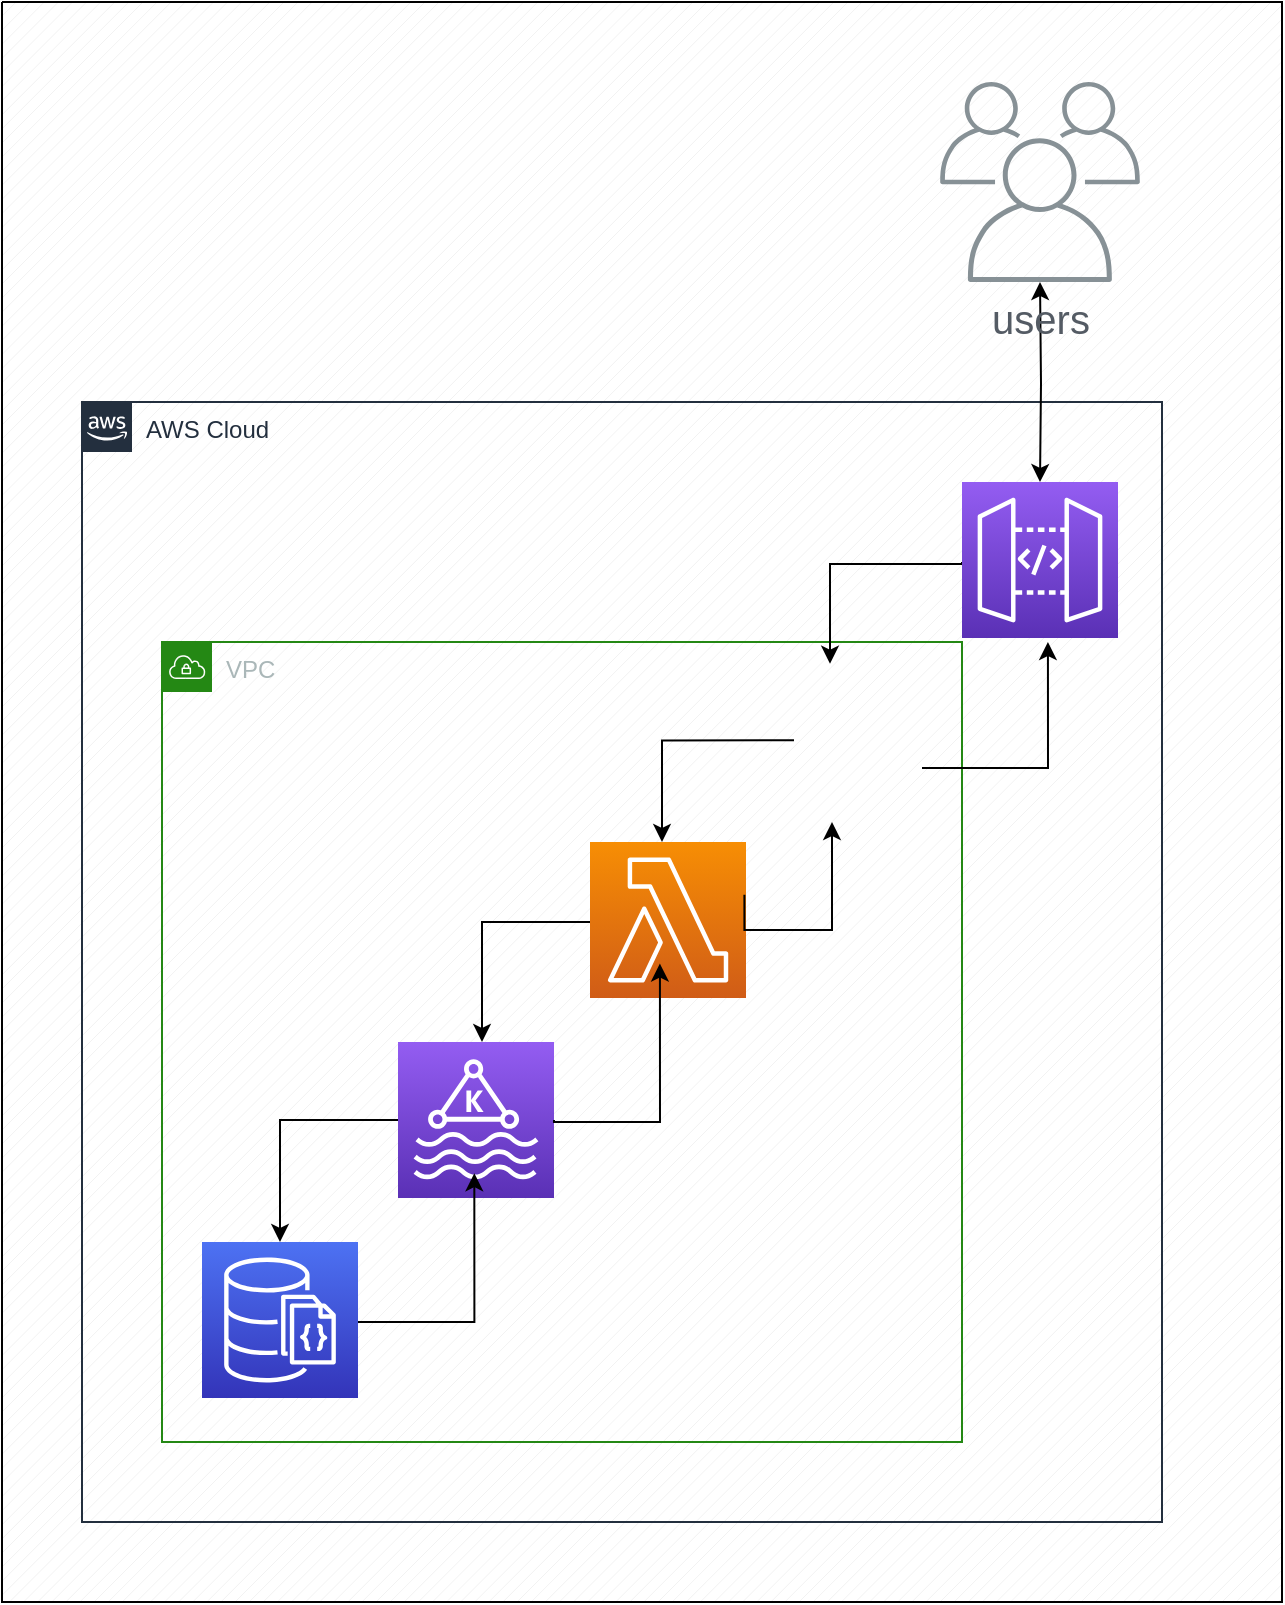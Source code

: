 <mxfile version="20.5.3" type="github">
  <diagram id="2eSIhio7ax-TwMTem3YI" name="Página-1">
    <mxGraphModel dx="830" dy="1704" grid="1" gridSize="10" guides="1" tooltips="1" connect="1" arrows="1" fold="1" page="1" pageScale="1" pageWidth="827" pageHeight="1169" math="0" shadow="0">
      <root>
        <mxCell id="0" />
        <mxCell id="1" parent="0" />
        <mxCell id="80YEqTwlPCmAUWT3thk7-24" value="" style="verticalLabelPosition=bottom;verticalAlign=top;html=1;shape=mxgraph.basic.patternFillRect;fillStyle=diag;step=5;fillStrokeWidth=0.2;fillStrokeColor=#dddddd;strokeColor=default;strokeWidth=1;fillColor=none;" parent="1" vertex="1">
          <mxGeometry x="120" y="-200" width="640" height="800" as="geometry" />
        </mxCell>
        <mxCell id="80YEqTwlPCmAUWT3thk7-1" value="AWS Cloud" style="points=[[0,0],[0.25,0],[0.5,0],[0.75,0],[1,0],[1,0.25],[1,0.5],[1,0.75],[1,1],[0.75,1],[0.5,1],[0.25,1],[0,1],[0,0.75],[0,0.5],[0,0.25]];outlineConnect=0;gradientColor=none;html=1;whiteSpace=wrap;fontSize=12;fontStyle=0;container=1;pointerEvents=0;collapsible=0;recursiveResize=0;shape=mxgraph.aws4.group;grIcon=mxgraph.aws4.group_aws_cloud_alt;strokeColor=#232F3E;fillColor=none;verticalAlign=top;align=left;spacingLeft=30;fontColor=#232F3E;dashed=0;" parent="1" vertex="1">
          <mxGeometry x="160" width="540" height="560" as="geometry" />
        </mxCell>
        <mxCell id="80YEqTwlPCmAUWT3thk7-2" value="VPC" style="points=[[0,0],[0.25,0],[0.5,0],[0.75,0],[1,0],[1,0.25],[1,0.5],[1,0.75],[1,1],[0.75,1],[0.5,1],[0.25,1],[0,1],[0,0.75],[0,0.5],[0,0.25]];outlineConnect=0;gradientColor=none;html=1;whiteSpace=wrap;fontSize=12;fontStyle=0;container=1;pointerEvents=0;collapsible=0;recursiveResize=0;shape=mxgraph.aws4.group;grIcon=mxgraph.aws4.group_vpc;strokeColor=#248814;fillColor=none;verticalAlign=top;align=left;spacingLeft=30;fontColor=#AAB7B8;dashed=0;" parent="80YEqTwlPCmAUWT3thk7-1" vertex="1">
          <mxGeometry x="40" y="120" width="400" height="400" as="geometry" />
        </mxCell>
        <mxCell id="XSrsZYL11jbBIu84cVBc-6" style="edgeStyle=orthogonalEdgeStyle;rounded=0;orthogonalLoop=1;jettySize=auto;html=1;entryX=0.575;entryY=0.347;entryDx=0;entryDy=0;entryPerimeter=0;fontSize=20;startArrow=none;startFill=0;endArrow=classic;endFill=1;exitX=0;exitY=0.5;exitDx=0;exitDy=0;exitPerimeter=0;" edge="1" parent="80YEqTwlPCmAUWT3thk7-2">
          <mxGeometry relative="1" as="geometry">
            <mxPoint x="226" y="149.16" as="sourcePoint" />
            <mxPoint x="160" y="200" as="targetPoint" />
            <Array as="points">
              <mxPoint x="226" y="140" />
              <mxPoint x="160" y="140" />
            </Array>
          </mxGeometry>
        </mxCell>
        <mxCell id="XSrsZYL11jbBIu84cVBc-5" style="edgeStyle=orthogonalEdgeStyle;rounded=0;orthogonalLoop=1;jettySize=auto;html=1;entryX=0.575;entryY=0.347;entryDx=0;entryDy=0;entryPerimeter=0;fontSize=20;startArrow=none;startFill=0;endArrow=classic;endFill=1;exitX=0;exitY=0.5;exitDx=0;exitDy=0;exitPerimeter=0;" edge="1" parent="80YEqTwlPCmAUWT3thk7-2">
          <mxGeometry relative="1" as="geometry">
            <mxPoint x="316" y="49.16" as="sourcePoint" />
            <mxPoint x="250" y="100.0" as="targetPoint" />
            <Array as="points">
              <mxPoint x="316" y="50.16" />
              <mxPoint x="250" y="50.16" />
            </Array>
          </mxGeometry>
        </mxCell>
        <mxCell id="80YEqTwlPCmAUWT3thk7-7" value="" style="sketch=0;points=[[0,0,0],[0.25,0,0],[0.5,0,0],[0.75,0,0],[1,0,0],[0,1,0],[0.25,1,0],[0.5,1,0],[0.75,1,0],[1,1,0],[0,0.25,0],[0,0.5,0],[0,0.75,0],[1,0.25,0],[1,0.5,0],[1,0.75,0]];outlineConnect=0;fontColor=#232F3E;gradientColor=#F78E04;gradientDirection=north;fillColor=#D05C17;strokeColor=#ffffff;dashed=0;verticalLabelPosition=bottom;verticalAlign=top;align=center;html=1;fontSize=12;fontStyle=0;aspect=fixed;shape=mxgraph.aws4.resourceIcon;resIcon=mxgraph.aws4.lambda;" parent="80YEqTwlPCmAUWT3thk7-2" vertex="1">
          <mxGeometry x="214" y="100" width="78" height="78" as="geometry" />
        </mxCell>
        <mxCell id="80YEqTwlPCmAUWT3thk7-8" value="" style="sketch=0;points=[[0,0,0],[0.25,0,0],[0.5,0,0],[0.75,0,0],[1,0,0],[0,1,0],[0.25,1,0],[0.5,1,0],[0.75,1,0],[1,1,0],[0,0.25,0],[0,0.5,0],[0,0.75,0],[1,0.25,0],[1,0.5,0],[1,0.75,0]];outlineConnect=0;fontColor=#232F3E;gradientColor=#945DF2;gradientDirection=north;fillColor=#5A30B5;strokeColor=#ffffff;dashed=0;verticalLabelPosition=bottom;verticalAlign=top;align=center;html=1;fontSize=12;fontStyle=0;aspect=fixed;shape=mxgraph.aws4.resourceIcon;resIcon=mxgraph.aws4.managed_streaming_for_kafka;" parent="80YEqTwlPCmAUWT3thk7-2" vertex="1">
          <mxGeometry x="118" y="200" width="78" height="78" as="geometry" />
        </mxCell>
        <mxCell id="80YEqTwlPCmAUWT3thk7-9" value="" style="sketch=0;points=[[0,0,0],[0.25,0,0],[0.5,0,0],[0.75,0,0],[1,0,0],[0,1,0],[0.25,1,0],[0.5,1,0],[0.75,1,0],[1,1,0],[0,0.25,0],[0,0.5,0],[0,0.75,0],[1,0.25,0],[1,0.5,0],[1,0.75,0]];outlineConnect=0;fontColor=#232F3E;gradientColor=#4D72F3;gradientDirection=north;fillColor=#3334B9;strokeColor=#ffffff;dashed=0;verticalLabelPosition=bottom;verticalAlign=top;align=center;html=1;fontSize=12;fontStyle=0;aspect=fixed;shape=mxgraph.aws4.resourceIcon;resIcon=mxgraph.aws4.documentdb_with_mongodb_compatibility;" parent="80YEqTwlPCmAUWT3thk7-2" vertex="1">
          <mxGeometry x="20" y="300" width="78" height="78" as="geometry" />
        </mxCell>
        <mxCell id="aj8fw83w1wCWJxkwPdOt-1" value="" style="shape=image;imageAspect=0;aspect=fixed;verticalLabelPosition=bottom;verticalAlign=top;strokeColor=default;strokeWidth=1;fontSize=20;fillColor=none;image=https://cdn.cdnlogo.com/logos/r/32/rabbitmq.svg;" parent="80YEqTwlPCmAUWT3thk7-2" vertex="1">
          <mxGeometry x="290" width="90" height="90" as="geometry" />
        </mxCell>
        <mxCell id="XSrsZYL11jbBIu84cVBc-1" style="edgeStyle=orthogonalEdgeStyle;rounded=0;orthogonalLoop=1;jettySize=auto;html=1;entryX=0;entryY=0.5;entryDx=0;entryDy=0;entryPerimeter=0;fontSize=20;startArrow=classic;startFill=1;endArrow=none;endFill=0;" edge="1" parent="80YEqTwlPCmAUWT3thk7-2" source="80YEqTwlPCmAUWT3thk7-9" target="80YEqTwlPCmAUWT3thk7-8">
          <mxGeometry relative="1" as="geometry">
            <Array as="points">
              <mxPoint x="59" y="239" />
            </Array>
          </mxGeometry>
        </mxCell>
        <mxCell id="XSrsZYL11jbBIu84cVBc-7" style="edgeStyle=orthogonalEdgeStyle;rounded=0;orthogonalLoop=1;jettySize=auto;html=1;entryX=0.575;entryY=0.347;entryDx=0;entryDy=0;entryPerimeter=0;fontSize=20;startArrow=none;startFill=0;endArrow=classic;endFill=1;exitX=0;exitY=0.5;exitDx=0;exitDy=0;exitPerimeter=0;" edge="1" parent="80YEqTwlPCmAUWT3thk7-1">
          <mxGeometry relative="1" as="geometry">
            <mxPoint x="440" y="80.0" as="sourcePoint" />
            <mxPoint x="374" y="130.84" as="targetPoint" />
            <Array as="points">
              <mxPoint x="440" y="81" />
              <mxPoint x="374" y="81" />
            </Array>
          </mxGeometry>
        </mxCell>
        <mxCell id="XSrsZYL11jbBIu84cVBc-13" style="edgeStyle=orthogonalEdgeStyle;rounded=0;orthogonalLoop=1;jettySize=auto;html=1;fontSize=20;startArrow=classic;startFill=1;endArrow=classic;endFill=1;entryX=0.5;entryY=0;entryDx=0;entryDy=0;entryPerimeter=0;" edge="1" parent="1" target="80YEqTwlPCmAUWT3thk7-4">
          <mxGeometry relative="1" as="geometry">
            <mxPoint x="639" y="-60" as="sourcePoint" />
            <mxPoint x="639" y="30" as="targetPoint" />
            <Array as="points" />
          </mxGeometry>
        </mxCell>
        <mxCell id="80YEqTwlPCmAUWT3thk7-20" value="users" style="sketch=0;outlineConnect=0;gradientColor=none;fontColor=#545B64;strokeColor=none;fillColor=#879196;dashed=0;verticalLabelPosition=bottom;verticalAlign=top;align=center;html=1;fontSize=20;fontStyle=0;aspect=fixed;shape=mxgraph.aws4.illustration_users;pointerEvents=1;strokeWidth=1;" parent="1" vertex="1">
          <mxGeometry x="589" y="-160" width="100" height="100" as="geometry" />
        </mxCell>
        <mxCell id="80YEqTwlPCmAUWT3thk7-4" value="" style="sketch=0;points=[[0,0,0],[0.25,0,0],[0.5,0,0],[0.75,0,0],[1,0,0],[0,1,0],[0.25,1,0],[0.5,1,0],[0.75,1,0],[1,1,0],[0,0.25,0],[0,0.5,0],[0,0.75,0],[1,0.25,0],[1,0.5,0],[1,0.75,0]];outlineConnect=0;fontColor=#232F3E;gradientColor=#945DF2;gradientDirection=north;fillColor=#5A30B5;strokeColor=#ffffff;dashed=0;verticalLabelPosition=bottom;verticalAlign=top;align=center;html=1;fontSize=12;fontStyle=0;aspect=fixed;shape=mxgraph.aws4.resourceIcon;resIcon=mxgraph.aws4.api_gateway;" parent="1" vertex="1">
          <mxGeometry x="600" y="40" width="78" height="78" as="geometry" />
        </mxCell>
        <mxCell id="XSrsZYL11jbBIu84cVBc-8" style="edgeStyle=orthogonalEdgeStyle;rounded=0;orthogonalLoop=1;jettySize=auto;html=1;entryX=0.369;entryY=0.732;entryDx=0;entryDy=0;entryPerimeter=0;fontSize=20;startArrow=none;startFill=0;endArrow=classic;endFill=1;" edge="1" parent="1" source="80YEqTwlPCmAUWT3thk7-9" target="80YEqTwlPCmAUWT3thk7-24">
          <mxGeometry relative="1" as="geometry">
            <Array as="points">
              <mxPoint x="356" y="460" />
            </Array>
          </mxGeometry>
        </mxCell>
        <mxCell id="XSrsZYL11jbBIu84cVBc-9" style="edgeStyle=orthogonalEdgeStyle;rounded=0;orthogonalLoop=1;jettySize=auto;html=1;entryX=0.514;entryY=0.601;entryDx=0;entryDy=0;entryPerimeter=0;fontSize=20;startArrow=none;startFill=0;endArrow=classic;endFill=1;exitX=1;exitY=0.5;exitDx=0;exitDy=0;exitPerimeter=0;" edge="1" parent="1" source="80YEqTwlPCmAUWT3thk7-8" target="80YEqTwlPCmAUWT3thk7-24">
          <mxGeometry relative="1" as="geometry">
            <Array as="points">
              <mxPoint x="396" y="360" />
              <mxPoint x="449" y="360" />
            </Array>
          </mxGeometry>
        </mxCell>
        <mxCell id="XSrsZYL11jbBIu84cVBc-11" style="edgeStyle=orthogonalEdgeStyle;rounded=0;orthogonalLoop=1;jettySize=auto;html=1;entryX=0.58;entryY=0.558;entryDx=0;entryDy=0;entryPerimeter=0;fontSize=20;startArrow=classic;startFill=1;endArrow=none;endFill=0;" edge="1" parent="1" source="aj8fw83w1wCWJxkwPdOt-1" target="80YEqTwlPCmAUWT3thk7-24">
          <mxGeometry relative="1" as="geometry">
            <Array as="points">
              <mxPoint x="535" y="264" />
            </Array>
          </mxGeometry>
        </mxCell>
        <mxCell id="XSrsZYL11jbBIu84cVBc-12" style="edgeStyle=orthogonalEdgeStyle;rounded=0;orthogonalLoop=1;jettySize=auto;html=1;entryX=0.514;entryY=0.601;entryDx=0;entryDy=0;entryPerimeter=0;fontSize=20;startArrow=none;startFill=0;endArrow=classic;endFill=1;" edge="1" parent="1" source="aj8fw83w1wCWJxkwPdOt-1">
          <mxGeometry relative="1" as="geometry">
            <mxPoint x="590" y="182.24" as="sourcePoint" />
            <mxPoint x="642.96" y="120" as="targetPoint" />
            <Array as="points">
              <mxPoint x="643" y="183" />
            </Array>
          </mxGeometry>
        </mxCell>
      </root>
    </mxGraphModel>
  </diagram>
</mxfile>
